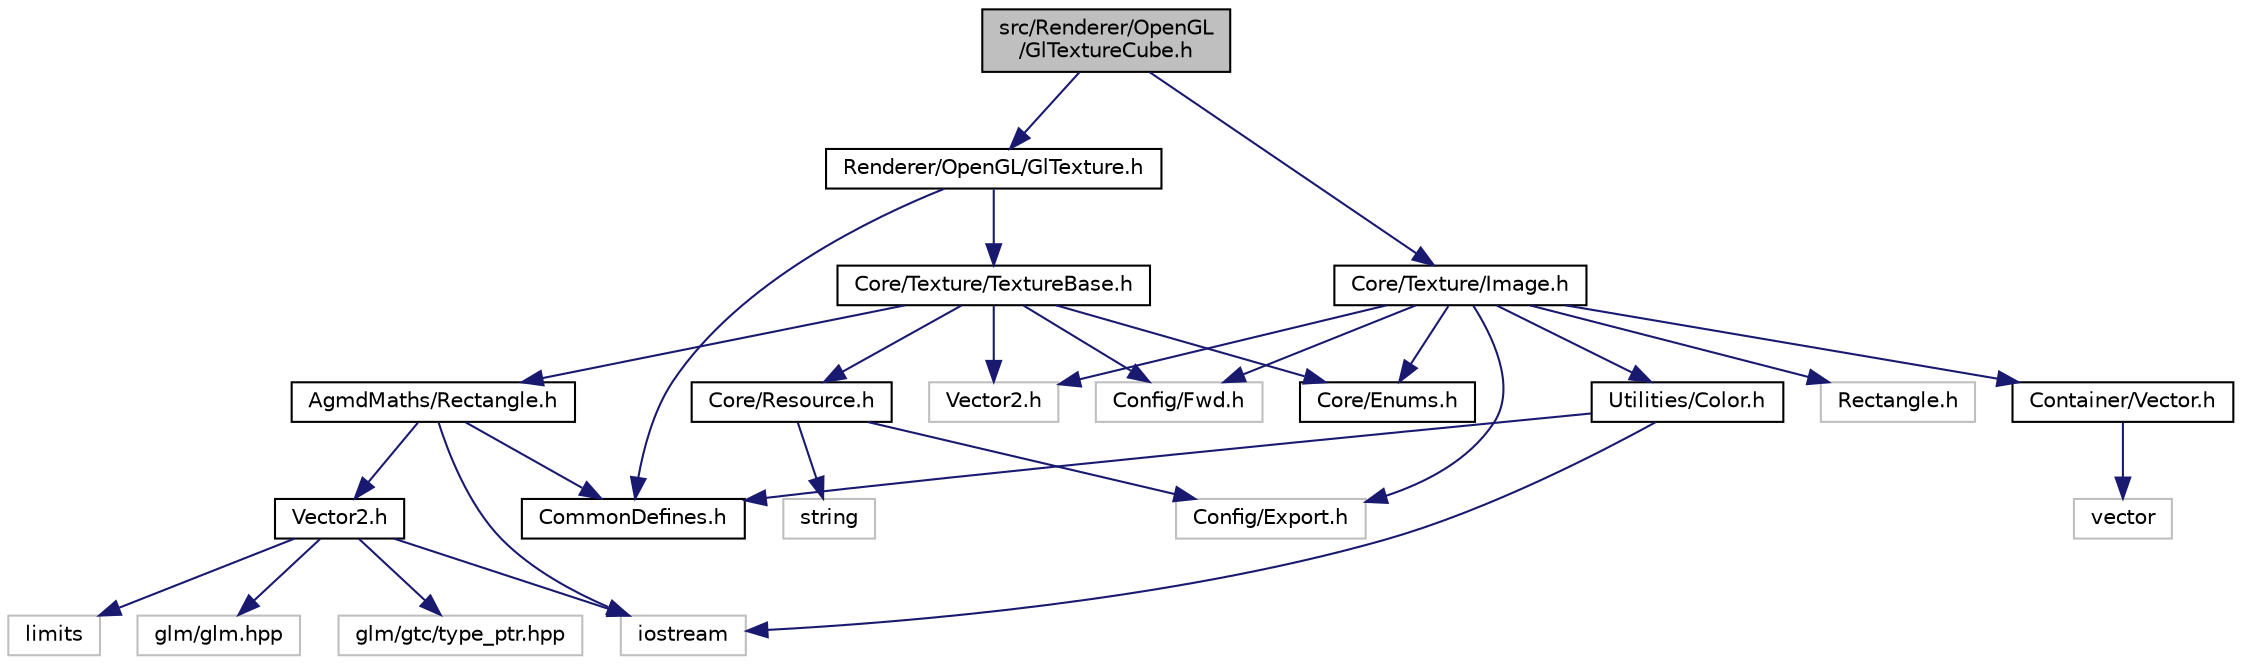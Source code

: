 digraph "src/Renderer/OpenGL/GlTextureCube.h"
{
  edge [fontname="Helvetica",fontsize="10",labelfontname="Helvetica",labelfontsize="10"];
  node [fontname="Helvetica",fontsize="10",shape=record];
  Node1 [label="src/Renderer/OpenGL\l/GlTextureCube.h",height=0.2,width=0.4,color="black", fillcolor="grey75", style="filled" fontcolor="black"];
  Node1 -> Node2 [color="midnightblue",fontsize="10",style="solid"];
  Node2 [label="Core/Texture/Image.h",height=0.2,width=0.4,color="black", fillcolor="white", style="filled",URL="$_image_8h.html"];
  Node2 -> Node3 [color="midnightblue",fontsize="10",style="solid"];
  Node3 [label="Config/Export.h",height=0.2,width=0.4,color="grey75", fillcolor="white", style="filled"];
  Node2 -> Node4 [color="midnightblue",fontsize="10",style="solid"];
  Node4 [label="Config/Fwd.h",height=0.2,width=0.4,color="grey75", fillcolor="white", style="filled"];
  Node2 -> Node5 [color="midnightblue",fontsize="10",style="solid"];
  Node5 [label="Core/Enums.h",height=0.2,width=0.4,color="black", fillcolor="white", style="filled",URL="$_enums_8h.html"];
  Node2 -> Node6 [color="midnightblue",fontsize="10",style="solid"];
  Node6 [label="Vector2.h",height=0.2,width=0.4,color="grey75", fillcolor="white", style="filled"];
  Node2 -> Node7 [color="midnightblue",fontsize="10",style="solid"];
  Node7 [label="Utilities/Color.h",height=0.2,width=0.4,color="black", fillcolor="white", style="filled",URL="$_color_8h.html"];
  Node7 -> Node8 [color="midnightblue",fontsize="10",style="solid"];
  Node8 [label="CommonDefines.h",height=0.2,width=0.4,color="black", fillcolor="white", style="filled",URL="$_common_defines_8h.html"];
  Node7 -> Node9 [color="midnightblue",fontsize="10",style="solid"];
  Node9 [label="iostream",height=0.2,width=0.4,color="grey75", fillcolor="white", style="filled"];
  Node2 -> Node10 [color="midnightblue",fontsize="10",style="solid"];
  Node10 [label="Rectangle.h",height=0.2,width=0.4,color="grey75", fillcolor="white", style="filled"];
  Node2 -> Node11 [color="midnightblue",fontsize="10",style="solid"];
  Node11 [label="Container/Vector.h",height=0.2,width=0.4,color="black", fillcolor="white", style="filled",URL="$_vector_8h.html"];
  Node11 -> Node12 [color="midnightblue",fontsize="10",style="solid"];
  Node12 [label="vector",height=0.2,width=0.4,color="grey75", fillcolor="white", style="filled"];
  Node1 -> Node13 [color="midnightblue",fontsize="10",style="solid"];
  Node13 [label="Renderer/OpenGL/GlTexture.h",height=0.2,width=0.4,color="black", fillcolor="white", style="filled",URL="$_gl_texture_8h.html"];
  Node13 -> Node14 [color="midnightblue",fontsize="10",style="solid"];
  Node14 [label="Core/Texture/TextureBase.h",height=0.2,width=0.4,color="black", fillcolor="white", style="filled",URL="$_texture_base_8h.html"];
  Node14 -> Node4 [color="midnightblue",fontsize="10",style="solid"];
  Node14 -> Node6 [color="midnightblue",fontsize="10",style="solid"];
  Node14 -> Node5 [color="midnightblue",fontsize="10",style="solid"];
  Node14 -> Node15 [color="midnightblue",fontsize="10",style="solid"];
  Node15 [label="Core/Resource.h",height=0.2,width=0.4,color="black", fillcolor="white", style="filled",URL="$_resource_8h.html"];
  Node15 -> Node3 [color="midnightblue",fontsize="10",style="solid"];
  Node15 -> Node16 [color="midnightblue",fontsize="10",style="solid"];
  Node16 [label="string",height=0.2,width=0.4,color="grey75", fillcolor="white", style="filled"];
  Node14 -> Node17 [color="midnightblue",fontsize="10",style="solid"];
  Node17 [label="AgmdMaths/Rectangle.h",height=0.2,width=0.4,color="black", fillcolor="white", style="filled",URL="$_agmd_maths_2_rectangle_8h.html"];
  Node17 -> Node18 [color="midnightblue",fontsize="10",style="solid"];
  Node18 [label="Vector2.h",height=0.2,width=0.4,color="black", fillcolor="white", style="filled",URL="$_agmd_maths_2_vector2_8h.html"];
  Node18 -> Node19 [color="midnightblue",fontsize="10",style="solid"];
  Node19 [label="limits",height=0.2,width=0.4,color="grey75", fillcolor="white", style="filled"];
  Node18 -> Node9 [color="midnightblue",fontsize="10",style="solid"];
  Node18 -> Node20 [color="midnightblue",fontsize="10",style="solid"];
  Node20 [label="glm/glm.hpp",height=0.2,width=0.4,color="grey75", fillcolor="white", style="filled"];
  Node18 -> Node21 [color="midnightblue",fontsize="10",style="solid"];
  Node21 [label="glm/gtc/type_ptr.hpp",height=0.2,width=0.4,color="grey75", fillcolor="white", style="filled"];
  Node17 -> Node9 [color="midnightblue",fontsize="10",style="solid"];
  Node17 -> Node8 [color="midnightblue",fontsize="10",style="solid"];
  Node13 -> Node8 [color="midnightblue",fontsize="10",style="solid"];
}
